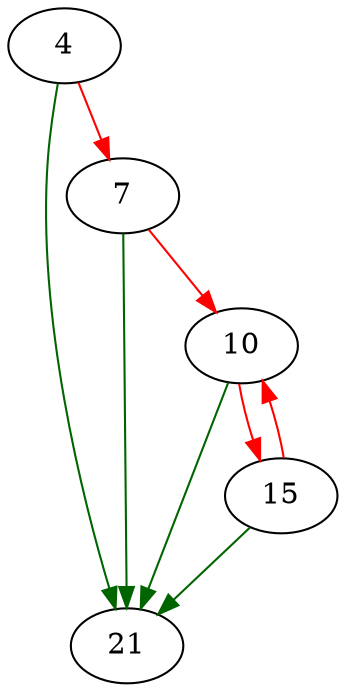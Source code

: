 strict digraph "argmatch_to_argument" {
	// Node definitions.
	4 [entry=true];
	21;
	7;
	10;
	15;

	// Edge definitions.
	4 -> 21 [
		color=darkgreen
		cond=true
	];
	4 -> 7 [
		color=red
		cond=false
	];
	7 -> 21 [
		color=darkgreen
		cond=true
	];
	7 -> 10 [
		color=red
		cond=false
	];
	10 -> 21 [
		color=darkgreen
		cond=true
	];
	10 -> 15 [
		color=red
		cond=false
	];
	15 -> 21 [
		color=darkgreen
		cond=true
	];
	15 -> 10 [
		color=red
		cond=false
	];
}